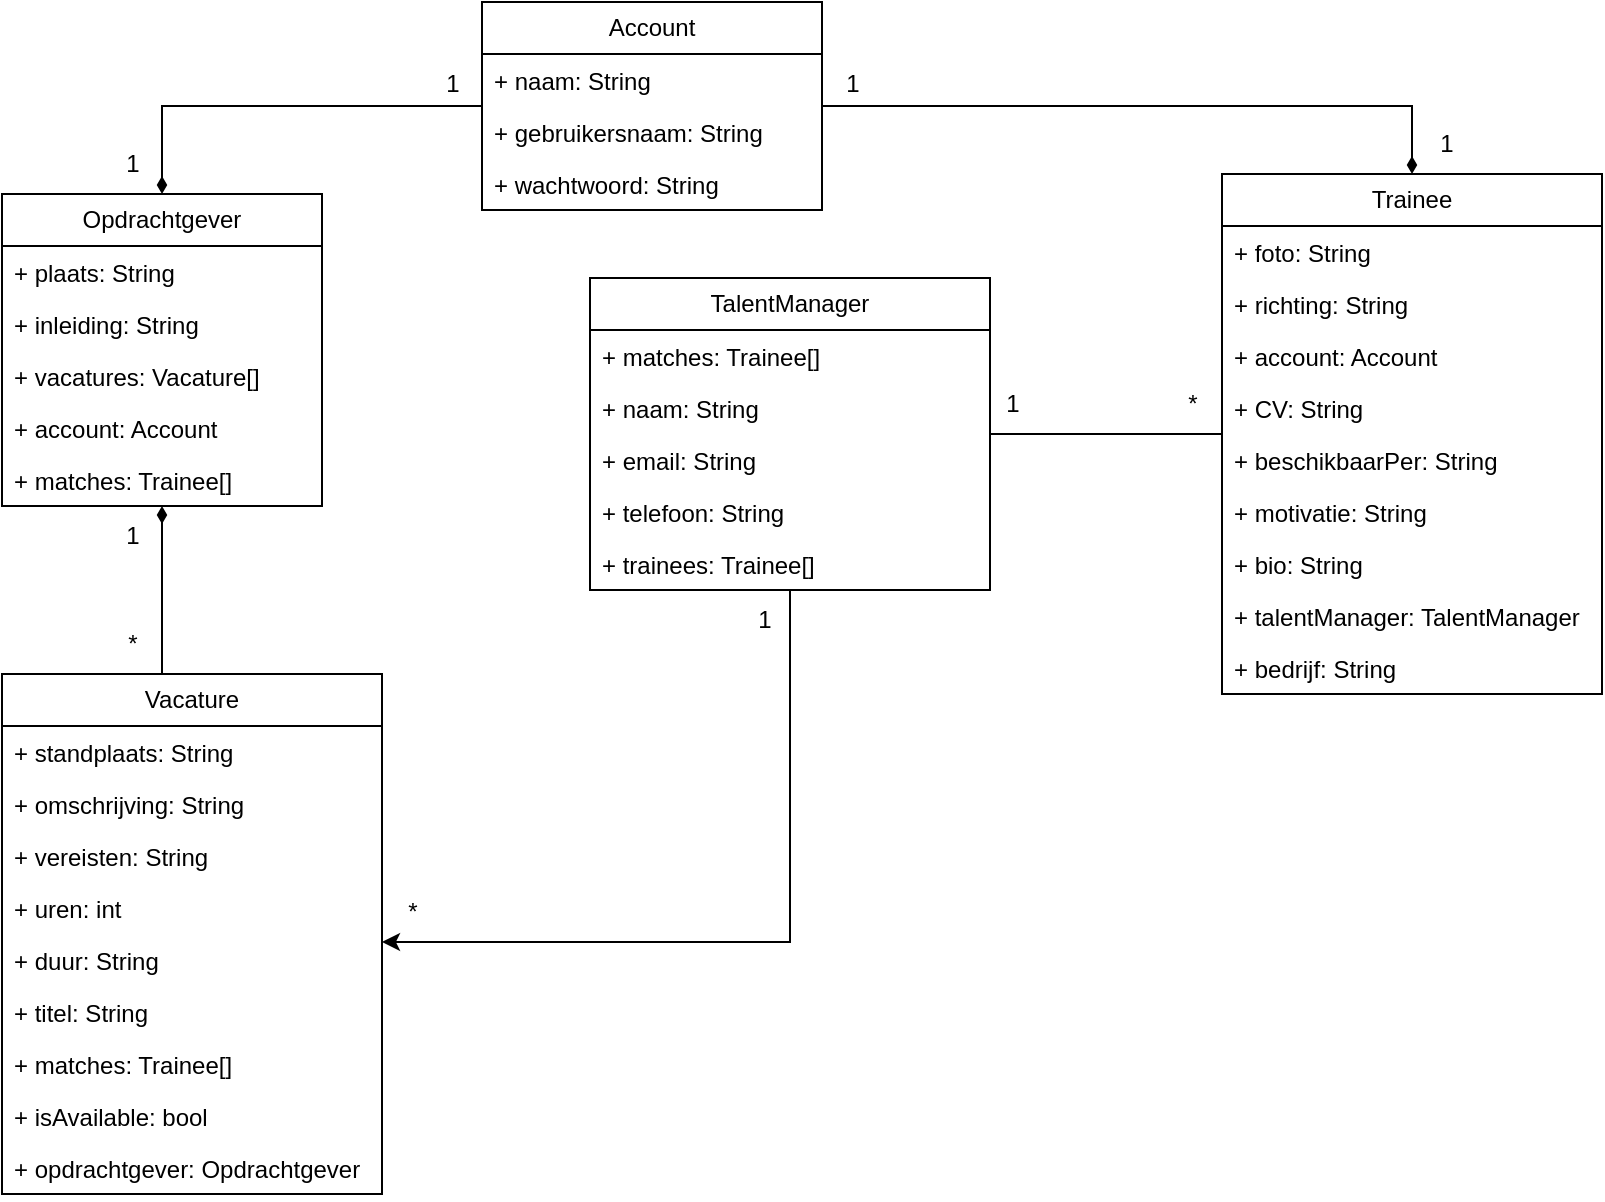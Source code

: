 <mxfile version="22.0.3" type="device">
  <diagram id="C5RBs43oDa-KdzZeNtuy" name="Team 1">
    <mxGraphModel dx="1099" dy="639" grid="1" gridSize="10" guides="1" tooltips="1" connect="1" arrows="1" fold="1" page="1" pageScale="1.25" pageWidth="827" pageHeight="1169" math="0" shadow="0">
      <root>
        <mxCell id="WIyWlLk6GJQsqaUBKTNV-0" />
        <mxCell id="WIyWlLk6GJQsqaUBKTNV-1" parent="WIyWlLk6GJQsqaUBKTNV-0" />
        <mxCell id="yYezuwwzbi0cVLHB16FC-90" style="edgeStyle=orthogonalEdgeStyle;rounded=0;orthogonalLoop=1;jettySize=auto;html=1;startArrow=diamondThin;startFill=1;endArrow=none;endFill=0;" parent="WIyWlLk6GJQsqaUBKTNV-1" source="yYezuwwzbi0cVLHB16FC-20" target="yYezuwwzbi0cVLHB16FC-48" edge="1">
          <mxGeometry relative="1" as="geometry">
            <Array as="points">
              <mxPoint x="719" y="62" />
            </Array>
          </mxGeometry>
        </mxCell>
        <mxCell id="yYezuwwzbi0cVLHB16FC-20" value="Trainee" style="swimlane;fontStyle=0;childLayout=stackLayout;horizontal=1;startSize=26;fillColor=none;horizontalStack=0;resizeParent=1;resizeParentMax=0;resizeLast=0;collapsible=1;marginBottom=0;whiteSpace=wrap;html=1;" parent="WIyWlLk6GJQsqaUBKTNV-1" vertex="1">
          <mxGeometry x="624" y="96" width="190" height="260" as="geometry" />
        </mxCell>
        <mxCell id="yYezuwwzbi0cVLHB16FC-22" value="+ foto: String" style="text;strokeColor=none;fillColor=none;align=left;verticalAlign=top;spacingLeft=4;spacingRight=4;overflow=hidden;rotatable=0;points=[[0,0.5],[1,0.5]];portConstraint=eastwest;whiteSpace=wrap;html=1;" parent="yYezuwwzbi0cVLHB16FC-20" vertex="1">
          <mxGeometry y="26" width="190" height="26" as="geometry" />
        </mxCell>
        <mxCell id="yYezuwwzbi0cVLHB16FC-23" value="+ richting: String" style="text;strokeColor=none;fillColor=none;align=left;verticalAlign=top;spacingLeft=4;spacingRight=4;overflow=hidden;rotatable=0;points=[[0,0.5],[1,0.5]];portConstraint=eastwest;whiteSpace=wrap;html=1;" parent="yYezuwwzbi0cVLHB16FC-20" vertex="1">
          <mxGeometry y="52" width="190" height="26" as="geometry" />
        </mxCell>
        <mxCell id="yYezuwwzbi0cVLHB16FC-52" value="+ account: Account" style="text;strokeColor=none;fillColor=none;align=left;verticalAlign=top;spacingLeft=4;spacingRight=4;overflow=hidden;rotatable=0;points=[[0,0.5],[1,0.5]];portConstraint=eastwest;whiteSpace=wrap;html=1;" parent="yYezuwwzbi0cVLHB16FC-20" vertex="1">
          <mxGeometry y="78" width="190" height="26" as="geometry" />
        </mxCell>
        <mxCell id="yYezuwwzbi0cVLHB16FC-53" value="+ CV: String" style="text;strokeColor=none;fillColor=none;align=left;verticalAlign=top;spacingLeft=4;spacingRight=4;overflow=hidden;rotatable=0;points=[[0,0.5],[1,0.5]];portConstraint=eastwest;whiteSpace=wrap;html=1;" parent="yYezuwwzbi0cVLHB16FC-20" vertex="1">
          <mxGeometry y="104" width="190" height="26" as="geometry" />
        </mxCell>
        <mxCell id="yYezuwwzbi0cVLHB16FC-68" value="+ beschikbaarPer: String" style="text;strokeColor=none;fillColor=none;align=left;verticalAlign=top;spacingLeft=4;spacingRight=4;overflow=hidden;rotatable=0;points=[[0,0.5],[1,0.5]];portConstraint=eastwest;whiteSpace=wrap;html=1;" parent="yYezuwwzbi0cVLHB16FC-20" vertex="1">
          <mxGeometry y="130" width="190" height="26" as="geometry" />
        </mxCell>
        <mxCell id="XlJKzuzdLZNB_Ts6_cb8-73" value="+ motivatie: String" style="text;strokeColor=none;fillColor=none;align=left;verticalAlign=top;spacingLeft=4;spacingRight=4;overflow=hidden;rotatable=0;points=[[0,0.5],[1,0.5]];portConstraint=eastwest;whiteSpace=wrap;html=1;" parent="yYezuwwzbi0cVLHB16FC-20" vertex="1">
          <mxGeometry y="156" width="190" height="26" as="geometry" />
        </mxCell>
        <mxCell id="XlJKzuzdLZNB_Ts6_cb8-83" value="+ bio: String" style="text;strokeColor=none;fillColor=none;align=left;verticalAlign=top;spacingLeft=4;spacingRight=4;overflow=hidden;rotatable=0;points=[[0,0.5],[1,0.5]];portConstraint=eastwest;whiteSpace=wrap;html=1;" parent="yYezuwwzbi0cVLHB16FC-20" vertex="1">
          <mxGeometry y="182" width="190" height="26" as="geometry" />
        </mxCell>
        <mxCell id="XlJKzuzdLZNB_Ts6_cb8-90" value="+ talentManager: TalentManager" style="text;strokeColor=none;fillColor=none;align=left;verticalAlign=top;spacingLeft=4;spacingRight=4;overflow=hidden;rotatable=0;points=[[0,0.5],[1,0.5]];portConstraint=eastwest;whiteSpace=wrap;html=1;" parent="yYezuwwzbi0cVLHB16FC-20" vertex="1">
          <mxGeometry y="208" width="190" height="26" as="geometry" />
        </mxCell>
        <mxCell id="XlJKzuzdLZNB_Ts6_cb8-98" value="+ bedrijf: String" style="text;strokeColor=none;fillColor=none;align=left;verticalAlign=top;spacingLeft=4;spacingRight=4;overflow=hidden;rotatable=0;points=[[0,0.5],[1,0.5]];portConstraint=eastwest;whiteSpace=wrap;html=1;" parent="yYezuwwzbi0cVLHB16FC-20" vertex="1">
          <mxGeometry y="234" width="190" height="26" as="geometry" />
        </mxCell>
        <mxCell id="yYezuwwzbi0cVLHB16FC-89" style="edgeStyle=orthogonalEdgeStyle;rounded=0;orthogonalLoop=1;jettySize=auto;html=1;startArrow=diamondThin;startFill=1;endArrow=none;endFill=0;" parent="WIyWlLk6GJQsqaUBKTNV-1" source="yYezuwwzbi0cVLHB16FC-24" target="yYezuwwzbi0cVLHB16FC-48" edge="1">
          <mxGeometry relative="1" as="geometry">
            <Array as="points">
              <mxPoint x="94" y="62" />
            </Array>
          </mxGeometry>
        </mxCell>
        <mxCell id="XlJKzuzdLZNB_Ts6_cb8-100" style="edgeStyle=orthogonalEdgeStyle;rounded=0;orthogonalLoop=1;jettySize=auto;html=1;startArrow=diamondThin;startFill=1;endArrow=none;endFill=0;" parent="WIyWlLk6GJQsqaUBKTNV-1" source="yYezuwwzbi0cVLHB16FC-24" target="yYezuwwzbi0cVLHB16FC-40" edge="1">
          <mxGeometry relative="1" as="geometry">
            <Array as="points">
              <mxPoint x="94" y="326" />
              <mxPoint x="94" y="326" />
            </Array>
          </mxGeometry>
        </mxCell>
        <mxCell id="yYezuwwzbi0cVLHB16FC-24" value="Opdrachtgever" style="swimlane;fontStyle=0;childLayout=stackLayout;horizontal=1;startSize=26;fillColor=none;horizontalStack=0;resizeParent=1;resizeParentMax=0;resizeLast=0;collapsible=1;marginBottom=0;whiteSpace=wrap;html=1;" parent="WIyWlLk6GJQsqaUBKTNV-1" vertex="1">
          <mxGeometry x="14" y="106" width="160" height="156" as="geometry" />
        </mxCell>
        <mxCell id="yYezuwwzbi0cVLHB16FC-25" value="+ plaats: String" style="text;strokeColor=none;fillColor=none;align=left;verticalAlign=top;spacingLeft=4;spacingRight=4;overflow=hidden;rotatable=0;points=[[0,0.5],[1,0.5]];portConstraint=eastwest;whiteSpace=wrap;html=1;" parent="yYezuwwzbi0cVLHB16FC-24" vertex="1">
          <mxGeometry y="26" width="160" height="26" as="geometry" />
        </mxCell>
        <mxCell id="yYezuwwzbi0cVLHB16FC-27" value="+ inleiding: String" style="text;strokeColor=none;fillColor=none;align=left;verticalAlign=top;spacingLeft=4;spacingRight=4;overflow=hidden;rotatable=0;points=[[0,0.5],[1,0.5]];portConstraint=eastwest;whiteSpace=wrap;html=1;" parent="yYezuwwzbi0cVLHB16FC-24" vertex="1">
          <mxGeometry y="52" width="160" height="26" as="geometry" />
        </mxCell>
        <mxCell id="yYezuwwzbi0cVLHB16FC-33" value="+ vacatures: Vacature[]" style="text;strokeColor=none;fillColor=none;align=left;verticalAlign=top;spacingLeft=4;spacingRight=4;overflow=hidden;rotatable=0;points=[[0,0.5],[1,0.5]];portConstraint=eastwest;whiteSpace=wrap;html=1;" parent="yYezuwwzbi0cVLHB16FC-24" vertex="1">
          <mxGeometry y="78" width="160" height="26" as="geometry" />
        </mxCell>
        <mxCell id="yYezuwwzbi0cVLHB16FC-47" value="+ account: Account" style="text;strokeColor=none;fillColor=none;align=left;verticalAlign=top;spacingLeft=4;spacingRight=4;overflow=hidden;rotatable=0;points=[[0,0.5],[1,0.5]];portConstraint=eastwest;whiteSpace=wrap;html=1;" parent="yYezuwwzbi0cVLHB16FC-24" vertex="1">
          <mxGeometry y="104" width="160" height="26" as="geometry" />
        </mxCell>
        <mxCell id="yYezuwwzbi0cVLHB16FC-67" value="+ matches: Trainee[]" style="text;strokeColor=none;fillColor=none;align=left;verticalAlign=top;spacingLeft=4;spacingRight=4;overflow=hidden;rotatable=0;points=[[0,0.5],[1,0.5]];portConstraint=eastwest;whiteSpace=wrap;html=1;" parent="yYezuwwzbi0cVLHB16FC-24" vertex="1">
          <mxGeometry y="130" width="160" height="26" as="geometry" />
        </mxCell>
        <mxCell id="yYezuwwzbi0cVLHB16FC-40" value="Vacature" style="swimlane;fontStyle=0;childLayout=stackLayout;horizontal=1;startSize=26;fillColor=none;horizontalStack=0;resizeParent=1;resizeParentMax=0;resizeLast=0;collapsible=1;marginBottom=0;whiteSpace=wrap;html=1;" parent="WIyWlLk6GJQsqaUBKTNV-1" vertex="1">
          <mxGeometry x="14" y="346" width="190" height="260" as="geometry" />
        </mxCell>
        <mxCell id="yYezuwwzbi0cVLHB16FC-41" value="+ standplaats: String" style="text;strokeColor=none;fillColor=none;align=left;verticalAlign=top;spacingLeft=4;spacingRight=4;overflow=hidden;rotatable=0;points=[[0,0.5],[1,0.5]];portConstraint=eastwest;whiteSpace=wrap;html=1;" parent="yYezuwwzbi0cVLHB16FC-40" vertex="1">
          <mxGeometry y="26" width="190" height="26" as="geometry" />
        </mxCell>
        <mxCell id="yYezuwwzbi0cVLHB16FC-42" value="+ omschrijving: String" style="text;strokeColor=none;fillColor=none;align=left;verticalAlign=top;spacingLeft=4;spacingRight=4;overflow=hidden;rotatable=0;points=[[0,0.5],[1,0.5]];portConstraint=eastwest;whiteSpace=wrap;html=1;" parent="yYezuwwzbi0cVLHB16FC-40" vertex="1">
          <mxGeometry y="52" width="190" height="26" as="geometry" />
        </mxCell>
        <mxCell id="yYezuwwzbi0cVLHB16FC-43" value="+ vereisten: String" style="text;strokeColor=none;fillColor=none;align=left;verticalAlign=top;spacingLeft=4;spacingRight=4;overflow=hidden;rotatable=0;points=[[0,0.5],[1,0.5]];portConstraint=eastwest;whiteSpace=wrap;html=1;" parent="yYezuwwzbi0cVLHB16FC-40" vertex="1">
          <mxGeometry y="78" width="190" height="26" as="geometry" />
        </mxCell>
        <mxCell id="yYezuwwzbi0cVLHB16FC-44" value="+ uren: int" style="text;strokeColor=none;fillColor=none;align=left;verticalAlign=top;spacingLeft=4;spacingRight=4;overflow=hidden;rotatable=0;points=[[0,0.5],[1,0.5]];portConstraint=eastwest;whiteSpace=wrap;html=1;" parent="yYezuwwzbi0cVLHB16FC-40" vertex="1">
          <mxGeometry y="104" width="190" height="26" as="geometry" />
        </mxCell>
        <mxCell id="yYezuwwzbi0cVLHB16FC-45" value="+ duur: String" style="text;strokeColor=none;fillColor=none;align=left;verticalAlign=top;spacingLeft=4;spacingRight=4;overflow=hidden;rotatable=0;points=[[0,0.5],[1,0.5]];portConstraint=eastwest;whiteSpace=wrap;html=1;" parent="yYezuwwzbi0cVLHB16FC-40" vertex="1">
          <mxGeometry y="130" width="190" height="26" as="geometry" />
        </mxCell>
        <mxCell id="yYezuwwzbi0cVLHB16FC-55" value="+ titel: String" style="text;strokeColor=none;fillColor=none;align=left;verticalAlign=top;spacingLeft=4;spacingRight=4;overflow=hidden;rotatable=0;points=[[0,0.5],[1,0.5]];portConstraint=eastwest;whiteSpace=wrap;html=1;" parent="yYezuwwzbi0cVLHB16FC-40" vertex="1">
          <mxGeometry y="156" width="190" height="26" as="geometry" />
        </mxCell>
        <mxCell id="XlJKzuzdLZNB_Ts6_cb8-94" value="+ matches: Trainee[]" style="text;strokeColor=none;fillColor=none;align=left;verticalAlign=top;spacingLeft=4;spacingRight=4;overflow=hidden;rotatable=0;points=[[0,0.5],[1,0.5]];portConstraint=eastwest;whiteSpace=wrap;html=1;" parent="yYezuwwzbi0cVLHB16FC-40" vertex="1">
          <mxGeometry y="182" width="190" height="26" as="geometry" />
        </mxCell>
        <mxCell id="buu9p44S2HSi4Yms8p5z-0" value="+ isAvailable: bool" style="text;strokeColor=none;fillColor=none;align=left;verticalAlign=top;spacingLeft=4;spacingRight=4;overflow=hidden;rotatable=0;points=[[0,0.5],[1,0.5]];portConstraint=eastwest;whiteSpace=wrap;html=1;" parent="yYezuwwzbi0cVLHB16FC-40" vertex="1">
          <mxGeometry y="208" width="190" height="26" as="geometry" />
        </mxCell>
        <mxCell id="buu9p44S2HSi4Yms8p5z-1" value="+ opdrachtgever: Opdrachtgever" style="text;strokeColor=none;fillColor=none;align=left;verticalAlign=top;spacingLeft=4;spacingRight=4;overflow=hidden;rotatable=0;points=[[0,0.5],[1,0.5]];portConstraint=eastwest;whiteSpace=wrap;html=1;" parent="yYezuwwzbi0cVLHB16FC-40" vertex="1">
          <mxGeometry y="234" width="190" height="26" as="geometry" />
        </mxCell>
        <mxCell id="yYezuwwzbi0cVLHB16FC-48" value="Account" style="swimlane;fontStyle=0;childLayout=stackLayout;horizontal=1;startSize=26;fillColor=none;horizontalStack=0;resizeParent=1;resizeParentMax=0;resizeLast=0;collapsible=1;marginBottom=0;whiteSpace=wrap;html=1;" parent="WIyWlLk6GJQsqaUBKTNV-1" vertex="1">
          <mxGeometry x="254" y="10" width="170" height="104" as="geometry" />
        </mxCell>
        <mxCell id="yYezuwwzbi0cVLHB16FC-49" value="+ naam: String" style="text;strokeColor=none;fillColor=none;align=left;verticalAlign=top;spacingLeft=4;spacingRight=4;overflow=hidden;rotatable=0;points=[[0,0.5],[1,0.5]];portConstraint=eastwest;whiteSpace=wrap;html=1;" parent="yYezuwwzbi0cVLHB16FC-48" vertex="1">
          <mxGeometry y="26" width="170" height="26" as="geometry" />
        </mxCell>
        <mxCell id="yYezuwwzbi0cVLHB16FC-50" value="+ gebruikersnaam: String" style="text;strokeColor=none;fillColor=none;align=left;verticalAlign=top;spacingLeft=4;spacingRight=4;overflow=hidden;rotatable=0;points=[[0,0.5],[1,0.5]];portConstraint=eastwest;whiteSpace=wrap;html=1;" parent="yYezuwwzbi0cVLHB16FC-48" vertex="1">
          <mxGeometry y="52" width="170" height="26" as="geometry" />
        </mxCell>
        <mxCell id="yYezuwwzbi0cVLHB16FC-51" value="+ wachtwoord: String" style="text;strokeColor=none;fillColor=none;align=left;verticalAlign=top;spacingLeft=4;spacingRight=4;overflow=hidden;rotatable=0;points=[[0,0.5],[1,0.5]];portConstraint=eastwest;whiteSpace=wrap;html=1;" parent="yYezuwwzbi0cVLHB16FC-48" vertex="1">
          <mxGeometry y="78" width="170" height="26" as="geometry" />
        </mxCell>
        <mxCell id="yYezuwwzbi0cVLHB16FC-64" value="1" style="text;html=1;align=center;verticalAlign=middle;resizable=0;points=[];autosize=1;strokeColor=none;fillColor=none;" parent="WIyWlLk6GJQsqaUBKTNV-1" vertex="1">
          <mxGeometry x="424" y="36" width="30" height="30" as="geometry" />
        </mxCell>
        <mxCell id="yYezuwwzbi0cVLHB16FC-65" value="1" style="text;html=1;align=center;verticalAlign=middle;resizable=0;points=[];autosize=1;strokeColor=none;fillColor=none;" parent="WIyWlLk6GJQsqaUBKTNV-1" vertex="1">
          <mxGeometry x="224" y="36" width="30" height="30" as="geometry" />
        </mxCell>
        <mxCell id="yYezuwwzbi0cVLHB16FC-97" style="edgeStyle=orthogonalEdgeStyle;rounded=0;orthogonalLoop=1;jettySize=auto;html=1;endArrow=none;endFill=0;" parent="WIyWlLk6GJQsqaUBKTNV-1" source="yYezuwwzbi0cVLHB16FC-69" target="yYezuwwzbi0cVLHB16FC-20" edge="1">
          <mxGeometry relative="1" as="geometry">
            <Array as="points">
              <mxPoint x="504" y="254" />
              <mxPoint x="504" y="254" />
            </Array>
          </mxGeometry>
        </mxCell>
        <mxCell id="4w1Z2jYatZTg0WUQHXKb-0" style="edgeStyle=orthogonalEdgeStyle;rounded=0;orthogonalLoop=1;jettySize=auto;html=1;startArrow=none;startFill=0;endArrow=classic;endFill=1;" edge="1" parent="WIyWlLk6GJQsqaUBKTNV-1" source="yYezuwwzbi0cVLHB16FC-69" target="yYezuwwzbi0cVLHB16FC-40">
          <mxGeometry relative="1" as="geometry">
            <Array as="points">
              <mxPoint x="408" y="480" />
            </Array>
          </mxGeometry>
        </mxCell>
        <mxCell id="yYezuwwzbi0cVLHB16FC-69" value="TalentManager" style="swimlane;fontStyle=0;childLayout=stackLayout;horizontal=1;startSize=26;fillColor=none;horizontalStack=0;resizeParent=1;resizeParentMax=0;resizeLast=0;collapsible=1;marginBottom=0;whiteSpace=wrap;html=1;" parent="WIyWlLk6GJQsqaUBKTNV-1" vertex="1">
          <mxGeometry x="308" y="148" width="200" height="156" as="geometry" />
        </mxCell>
        <mxCell id="yYezuwwzbi0cVLHB16FC-70" value="+ matches: Trainee[]" style="text;strokeColor=none;fillColor=none;align=left;verticalAlign=top;spacingLeft=4;spacingRight=4;overflow=hidden;rotatable=0;points=[[0,0.5],[1,0.5]];portConstraint=eastwest;whiteSpace=wrap;html=1;" parent="yYezuwwzbi0cVLHB16FC-69" vertex="1">
          <mxGeometry y="26" width="200" height="26" as="geometry" />
        </mxCell>
        <mxCell id="XlJKzuzdLZNB_Ts6_cb8-70" value="+ naam: String" style="text;strokeColor=none;fillColor=none;align=left;verticalAlign=top;spacingLeft=4;spacingRight=4;overflow=hidden;rotatable=0;points=[[0,0.5],[1,0.5]];portConstraint=eastwest;whiteSpace=wrap;html=1;" parent="yYezuwwzbi0cVLHB16FC-69" vertex="1">
          <mxGeometry y="52" width="200" height="26" as="geometry" />
        </mxCell>
        <mxCell id="XlJKzuzdLZNB_Ts6_cb8-71" value="+ email: String" style="text;strokeColor=none;fillColor=none;align=left;verticalAlign=top;spacingLeft=4;spacingRight=4;overflow=hidden;rotatable=0;points=[[0,0.5],[1,0.5]];portConstraint=eastwest;whiteSpace=wrap;html=1;" parent="yYezuwwzbi0cVLHB16FC-69" vertex="1">
          <mxGeometry y="78" width="200" height="26" as="geometry" />
        </mxCell>
        <mxCell id="XlJKzuzdLZNB_Ts6_cb8-72" value="+ telefoon: String" style="text;strokeColor=none;fillColor=none;align=left;verticalAlign=top;spacingLeft=4;spacingRight=4;overflow=hidden;rotatable=0;points=[[0,0.5],[1,0.5]];portConstraint=eastwest;whiteSpace=wrap;html=1;" parent="yYezuwwzbi0cVLHB16FC-69" vertex="1">
          <mxGeometry y="104" width="200" height="26" as="geometry" />
        </mxCell>
        <mxCell id="XlJKzuzdLZNB_Ts6_cb8-96" value="+ trainees: Trainee[]" style="text;strokeColor=none;fillColor=none;align=left;verticalAlign=top;spacingLeft=4;spacingRight=4;overflow=hidden;rotatable=0;points=[[0,0.5],[1,0.5]];portConstraint=eastwest;whiteSpace=wrap;html=1;" parent="yYezuwwzbi0cVLHB16FC-69" vertex="1">
          <mxGeometry y="130" width="200" height="26" as="geometry" />
        </mxCell>
        <mxCell id="buu9p44S2HSi4Yms8p5z-2" value="1" style="text;html=1;align=center;verticalAlign=middle;resizable=0;points=[];autosize=1;strokeColor=none;fillColor=none;" parent="WIyWlLk6GJQsqaUBKTNV-1" vertex="1">
          <mxGeometry x="504" y="196" width="30" height="30" as="geometry" />
        </mxCell>
        <mxCell id="buu9p44S2HSi4Yms8p5z-3" value="*" style="text;html=1;align=center;verticalAlign=middle;resizable=0;points=[];autosize=1;strokeColor=none;fillColor=none;" parent="WIyWlLk6GJQsqaUBKTNV-1" vertex="1">
          <mxGeometry x="594" y="196" width="30" height="30" as="geometry" />
        </mxCell>
        <mxCell id="buu9p44S2HSi4Yms8p5z-4" value="1" style="text;html=1;align=center;verticalAlign=middle;resizable=0;points=[];autosize=1;strokeColor=none;fillColor=none;" parent="WIyWlLk6GJQsqaUBKTNV-1" vertex="1">
          <mxGeometry x="721" y="66" width="30" height="30" as="geometry" />
        </mxCell>
        <mxCell id="buu9p44S2HSi4Yms8p5z-5" value="1" style="text;html=1;align=center;verticalAlign=middle;resizable=0;points=[];autosize=1;strokeColor=none;fillColor=none;" parent="WIyWlLk6GJQsqaUBKTNV-1" vertex="1">
          <mxGeometry x="64" y="76" width="30" height="30" as="geometry" />
        </mxCell>
        <mxCell id="buu9p44S2HSi4Yms8p5z-7" value="1" style="text;html=1;align=center;verticalAlign=middle;resizable=0;points=[];autosize=1;strokeColor=none;fillColor=none;" parent="WIyWlLk6GJQsqaUBKTNV-1" vertex="1">
          <mxGeometry x="380" y="304" width="30" height="30" as="geometry" />
        </mxCell>
        <mxCell id="buu9p44S2HSi4Yms8p5z-8" value="*" style="text;html=1;align=center;verticalAlign=middle;resizable=0;points=[];autosize=1;strokeColor=none;fillColor=none;" parent="WIyWlLk6GJQsqaUBKTNV-1" vertex="1">
          <mxGeometry x="204" y="450" width="30" height="30" as="geometry" />
        </mxCell>
        <mxCell id="buu9p44S2HSi4Yms8p5z-10" value="1" style="text;html=1;align=center;verticalAlign=middle;resizable=0;points=[];autosize=1;strokeColor=none;fillColor=none;" parent="WIyWlLk6GJQsqaUBKTNV-1" vertex="1">
          <mxGeometry x="64" y="262" width="30" height="30" as="geometry" />
        </mxCell>
        <mxCell id="buu9p44S2HSi4Yms8p5z-11" value="*" style="text;html=1;align=center;verticalAlign=middle;resizable=0;points=[];autosize=1;strokeColor=none;fillColor=none;" parent="WIyWlLk6GJQsqaUBKTNV-1" vertex="1">
          <mxGeometry x="64" y="316" width="30" height="30" as="geometry" />
        </mxCell>
      </root>
    </mxGraphModel>
  </diagram>
</mxfile>
